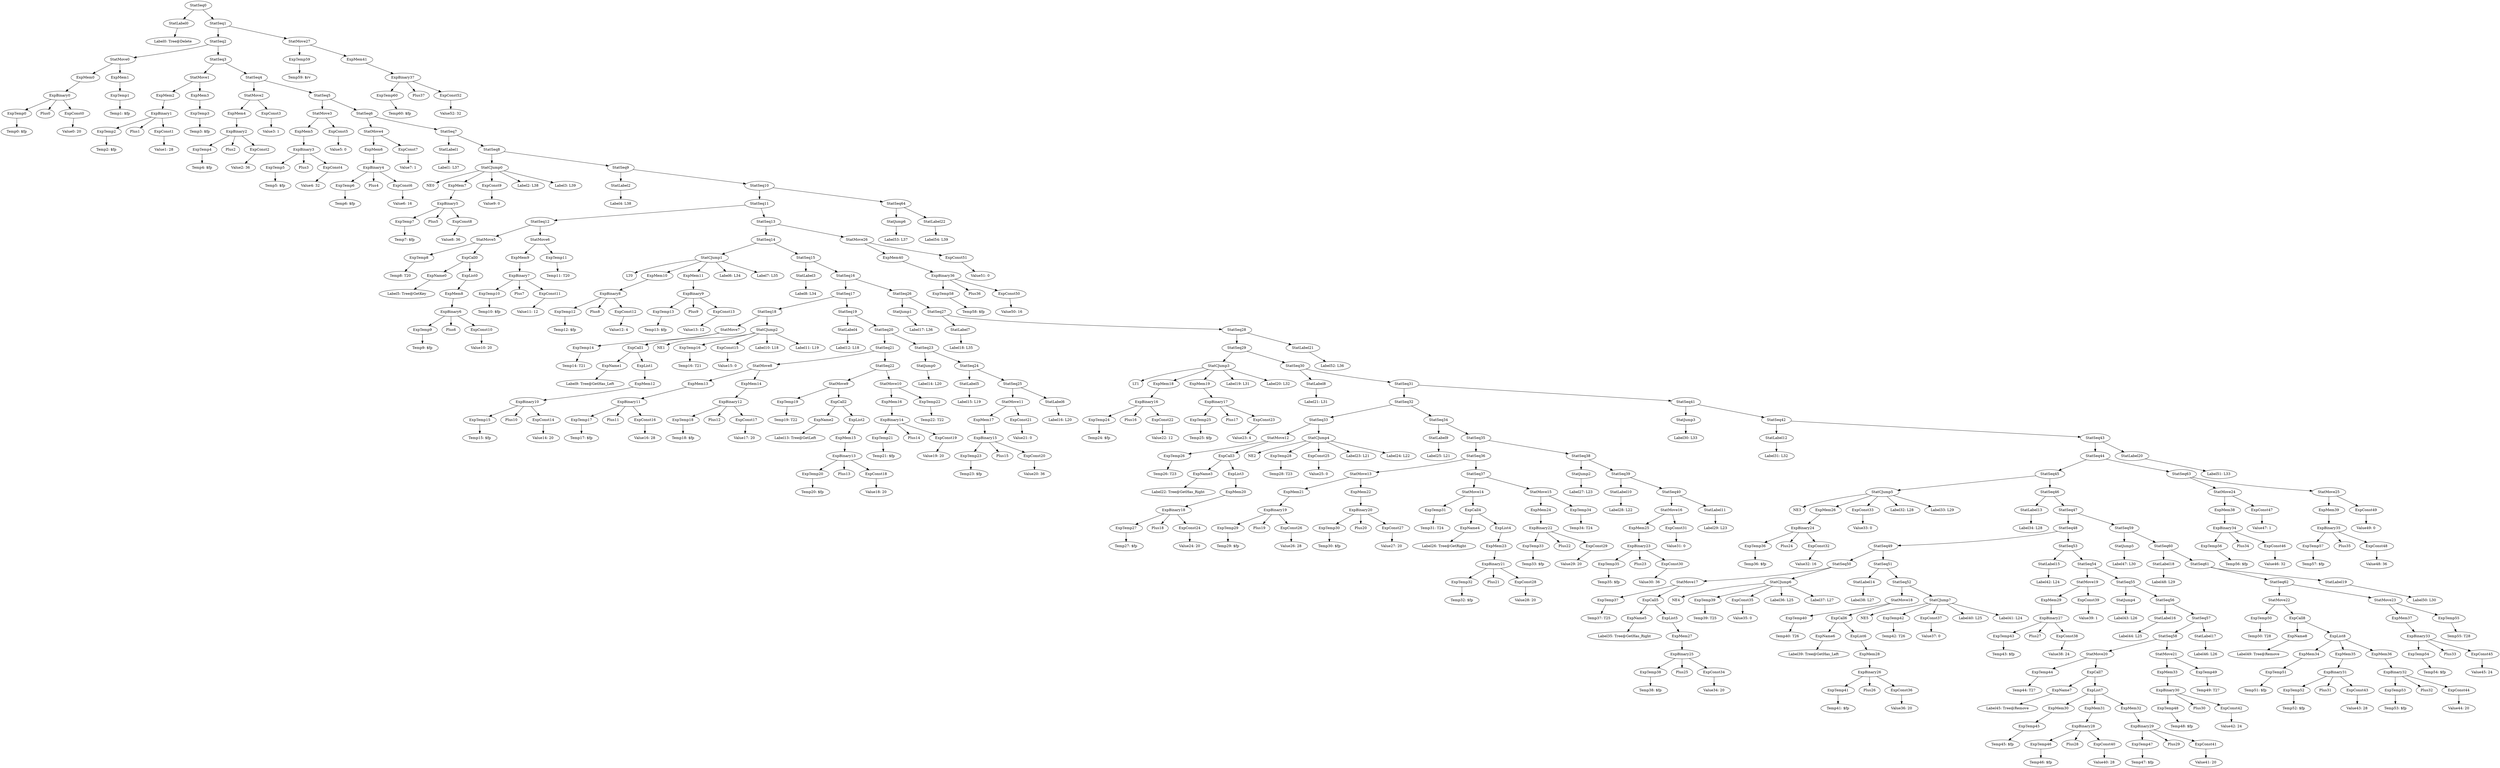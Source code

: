 digraph {
	ordering = out;
	ExpConst52 -> "Value52: 32";
	ExpBinary37 -> ExpTemp60;
	ExpBinary37 -> Plus37;
	ExpBinary37 -> ExpConst52;
	ExpTemp59 -> "Temp59: $rv";
	ExpMem40 -> ExpBinary36;
	ExpConst50 -> "Value50: 16";
	ExpBinary36 -> ExpTemp58;
	ExpBinary36 -> Plus36;
	ExpBinary36 -> ExpConst50;
	StatSeq13 -> StatSeq14;
	StatSeq13 -> StatMove26;
	StatLabel21 -> "Label52: L36";
	StatSeq28 -> StatSeq29;
	StatSeq28 -> StatLabel21;
	StatSeq43 -> StatSeq44;
	StatSeq43 -> StatLabel20;
	StatMove25 -> ExpMem39;
	StatMove25 -> ExpConst49;
	ExpMem39 -> ExpBinary35;
	ExpConst48 -> "Value48: 36";
	ExpBinary35 -> ExpTemp57;
	ExpBinary35 -> Plus35;
	ExpBinary35 -> ExpConst48;
	ExpConst47 -> "Value47: 1";
	StatMove24 -> ExpMem38;
	StatMove24 -> ExpConst47;
	ExpMem38 -> ExpBinary34;
	ExpBinary34 -> ExpTemp56;
	ExpBinary34 -> Plus34;
	ExpBinary34 -> ExpConst46;
	ExpTemp56 -> "Temp56: $fp";
	StatLabel19 -> "Label50: L30";
	ExpMem37 -> ExpBinary33;
	ExpTemp54 -> "Temp54: $fp";
	StatSeq62 -> StatMove22;
	StatSeq62 -> StatMove23;
	ExpMem36 -> ExpBinary32;
	ExpConst44 -> "Value44: 20";
	ExpMem35 -> ExpBinary31;
	ExpConst43 -> "Value43: 28";
	ExpTemp52 -> "Temp52: $fp";
	ExpList8 -> ExpMem34;
	ExpList8 -> ExpMem35;
	ExpList8 -> ExpMem36;
	ExpMem34 -> ExpTemp51;
	ExpCall8 -> ExpName8;
	ExpCall8 -> ExpList8;
	StatMove22 -> ExpTemp50;
	StatMove22 -> ExpCall8;
	ExpTemp50 -> "Temp50: T28";
	StatSeq60 -> StatLabel18;
	StatSeq60 -> StatSeq61;
	StatSeq59 -> StatJump5;
	StatSeq59 -> StatSeq60;
	StatSeq47 -> StatSeq48;
	StatSeq47 -> StatSeq59;
	StatSeq57 -> StatSeq58;
	StatSeq57 -> StatLabel17;
	ExpMem33 -> ExpBinary30;
	ExpBinary30 -> ExpTemp48;
	ExpBinary30 -> Plus30;
	ExpBinary30 -> ExpConst42;
	ExpTemp48 -> "Temp48: $fp";
	StatSeq58 -> StatMove20;
	StatSeq58 -> StatMove21;
	ExpTemp60 -> "Temp60: $fp";
	ExpMem32 -> ExpBinary29;
	ExpMem31 -> ExpBinary28;
	ExpConst40 -> "Value40: 28";
	ExpBinary28 -> ExpTemp46;
	ExpBinary28 -> Plus28;
	ExpBinary28 -> ExpConst40;
	ExpList7 -> ExpMem30;
	ExpList7 -> ExpMem31;
	ExpList7 -> ExpMem32;
	ExpMem30 -> ExpTemp45;
	ExpCall7 -> ExpName7;
	ExpCall7 -> ExpList7;
	ExpName7 -> "Label45: Tree@Remove";
	StatMove20 -> ExpTemp44;
	StatMove20 -> ExpCall7;
	StatSeq56 -> StatLabel16;
	StatSeq56 -> StatSeq57;
	ExpConst39 -> "Value39: 1";
	ExpMem29 -> ExpBinary27;
	ExpConst38 -> "Value38: 24";
	ExpTemp43 -> "Temp43: $fp";
	StatSeq53 -> StatLabel15;
	StatSeq53 -> StatSeq54;
	ExpTemp45 -> "Temp45: $fp";
	StatLabel15 -> "Label42: L24";
	ExpConst46 -> "Value46: 32";
	StatSeq48 -> StatSeq49;
	StatSeq48 -> StatSeq53;
	ExpConst37 -> "Value37: 0";
	ExpTemp42 -> "Temp42: T26";
	ExpBinary26 -> ExpTemp41;
	ExpBinary26 -> Plus26;
	ExpBinary26 -> ExpConst36;
	ExpTemp41 -> "Temp41: $fp";
	ExpCall6 -> ExpName6;
	ExpCall6 -> ExpList6;
	StatSeq63 -> StatMove24;
	StatSeq63 -> StatMove25;
	StatMove18 -> ExpTemp40;
	StatMove18 -> ExpCall6;
	StatSeq51 -> StatLabel14;
	StatSeq51 -> StatSeq52;
	StatSeq10 -> StatSeq11;
	StatSeq10 -> StatSeq64;
	StatLabel14 -> "Label38: L27";
	StatSeq49 -> StatSeq50;
	StatSeq49 -> StatSeq51;
	ExpConst35 -> "Value35: 0";
	ExpTemp39 -> "Temp39: T25";
	StatCJump6 -> NE4;
	StatCJump6 -> ExpTemp39;
	StatCJump6 -> ExpConst35;
	StatCJump6 -> "Label36: L25";
	StatCJump6 -> "Label37: L27";
	StatSeq50 -> StatMove17;
	StatSeq50 -> StatCJump6;
	StatMove21 -> ExpMem33;
	StatMove21 -> ExpTemp49;
	ExpMem27 -> ExpBinary25;
	ExpBinary31 -> ExpTemp52;
	ExpBinary31 -> Plus31;
	ExpBinary31 -> ExpConst43;
	ExpName6 -> "Label39: Tree@GetHas_Left";
	ExpTemp38 -> "Temp38: $fp";
	ExpCall5 -> ExpName5;
	ExpCall5 -> ExpList5;
	StatSeq61 -> StatSeq62;
	StatSeq61 -> StatLabel19;
	ExpBinary33 -> ExpTemp54;
	ExpBinary33 -> Plus33;
	ExpBinary33 -> ExpConst45;
	ExpName5 -> "Label35: Tree@GetHas_Right";
	ExpConst42 -> "Value42: 24";
	StatMove17 -> ExpTemp37;
	StatMove17 -> ExpCall5;
	ExpTemp37 -> "Temp37: T25";
	StatSeq45 -> StatCJump5;
	StatSeq45 -> StatSeq46;
	StatLabel16 -> "Label44: L25";
	ExpMem26 -> ExpBinary24;
	ExpConst32 -> "Value32: 16";
	StatJump3 -> "Label30: L33";
	StatLabel11 -> "Label29: L23";
	StatSeq40 -> StatMove16;
	StatSeq40 -> StatLabel11;
	ExpConst31 -> "Value31: 0";
	ExpMem25 -> ExpBinary23;
	ExpConst30 -> "Value30: 36";
	StatMove16 -> ExpMem25;
	StatMove16 -> ExpConst31;
	ExpBinary23 -> ExpTemp35;
	ExpBinary23 -> Plus23;
	ExpBinary23 -> ExpConst30;
	StatMove23 -> ExpMem37;
	StatMove23 -> ExpTemp55;
	ExpTemp35 -> "Temp35: $fp";
	ExpTemp23 -> "Temp23: $fp";
	ExpMem12 -> ExpBinary10;
	ExpBinary10 -> ExpTemp15;
	ExpBinary10 -> Plus10;
	ExpBinary10 -> ExpConst14;
	ExpConst19 -> "Value19: 20";
	StatMove12 -> ExpTemp26;
	StatMove12 -> ExpCall3;
	ExpConst51 -> "Value51: 0";
	ExpTemp15 -> "Temp15: $fp";
	ExpName1 -> "Label9: Tree@GetHas_Left";
	ExpMem24 -> ExpBinary22;
	ExpTemp44 -> "Temp44: T27";
	StatMove11 -> ExpMem17;
	StatMove11 -> ExpConst21;
	ExpTemp13 -> "Temp13: $fp";
	StatJump4 -> "Label43: L26";
	ExpMem10 -> ExpBinary8;
	ExpTemp10 -> "Temp10: $fp";
	ExpConst34 -> "Value34: 20";
	StatCJump1 -> LT0;
	StatCJump1 -> ExpMem10;
	StatCJump1 -> ExpMem11;
	StatCJump1 -> "Label6: L34";
	StatCJump1 -> "Label7: L35";
	ExpCall3 -> ExpName3;
	ExpCall3 -> ExpList3;
	ExpConst25 -> "Value25: 0";
	ExpTemp47 -> "Temp47: $fp";
	ExpConst11 -> "Value11: 12";
	ExpTemp32 -> "Temp32: $fp";
	ExpTemp16 -> "Temp16: T21";
	StatCJump2 -> NE1;
	StatCJump2 -> ExpTemp16;
	StatCJump2 -> ExpConst15;
	StatCJump2 -> "Label10: L18";
	StatCJump2 -> "Label11: L19";
	ExpBinary6 -> ExpTemp9;
	ExpBinary6 -> Plus6;
	ExpBinary6 -> ExpConst10;
	ExpBinary24 -> ExpTemp36;
	ExpBinary24 -> Plus24;
	ExpBinary24 -> ExpConst32;
	ExpBinary9 -> ExpTemp13;
	ExpBinary9 -> Plus9;
	ExpBinary9 -> ExpConst13;
	ExpCall4 -> ExpName4;
	ExpCall4 -> ExpList4;
	ExpName0 -> "Label5: Tree@GetKey";
	StatJump5 -> "Label47: L30";
	StatLabel17 -> "Label46: L26";
	ExpConst8 -> "Value8: 36";
	ExpTemp20 -> "Temp20: $fp";
	ExpConst12 -> "Value12: 4";
	ExpTemp8 -> "Temp8: T20";
	ExpMem15 -> ExpBinary13;
	StatLabel18 -> "Label48: L29";
	ExpCall0 -> ExpName0;
	ExpCall0 -> ExpList0;
	StatSeq9 -> StatLabel2;
	StatSeq9 -> StatSeq10;
	StatLabel2 -> "Label4: L38";
	StatJump6 -> "Label53: L37";
	StatMove5 -> ExpTemp8;
	StatMove5 -> ExpCall0;
	ExpConst14 -> "Value14: 20";
	ExpConst9 -> "Value9: 0";
	ExpBinary11 -> ExpTemp17;
	ExpBinary11 -> Plus11;
	ExpBinary11 -> ExpConst16;
	StatLabel12 -> "Label31: L32";
	ExpBinary0 -> ExpTemp0;
	ExpBinary0 -> Plus0;
	ExpBinary0 -> ExpConst0;
	StatSeq12 -> StatMove5;
	StatSeq12 -> StatMove6;
	ExpTemp4 -> "Temp4: $fp";
	StatLabel5 -> "Label15: L19";
	ExpBinary27 -> ExpTemp43;
	ExpBinary27 -> Plus27;
	ExpBinary27 -> ExpConst38;
	StatMove1 -> ExpMem2;
	StatMove1 -> ExpMem3;
	StatLabel4 -> "Label12: L18";
	StatSeq23 -> StatJump0;
	StatSeq23 -> StatSeq24;
	StatSeq17 -> StatSeq18;
	StatSeq17 -> StatSeq19;
	ExpTemp53 -> "Temp53: $fp";
	ExpTemp19 -> "Temp19: T22";
	StatSeq1 -> StatSeq2;
	StatSeq1 -> StatMove27;
	StatSeq30 -> StatLabel8;
	StatSeq30 -> StatSeq31;
	ExpConst36 -> "Value36: 20";
	StatSeq5 -> StatMove3;
	StatSeq5 -> StatSeq6;
	StatCJump0 -> NE0;
	StatCJump0 -> ExpMem7;
	StatCJump0 -> ExpConst9;
	StatCJump0 -> "Label2: L38";
	StatCJump0 -> "Label3: L39";
	ExpConst41 -> "Value41: 20";
	ExpConst1 -> "Value1: 28";
	ExpTemp2 -> "Temp2: $fp";
	ExpBinary14 -> ExpTemp21;
	ExpBinary14 -> Plus14;
	ExpBinary14 -> ExpConst19;
	StatMove0 -> ExpMem0;
	StatMove0 -> ExpMem1;
	ExpTemp12 -> "Temp12: $fp";
	ExpTemp14 -> "Temp14: T21";
	StatLabel6 -> "Label16: L20";
	ExpBinary22 -> ExpTemp33;
	ExpBinary22 -> Plus22;
	ExpBinary22 -> ExpConst29;
	ExpTemp33 -> "Temp33: $fp";
	StatJump1 -> "Label17: L36";
	StatLabel1 -> "Label1: L37";
	StatMove7 -> ExpTemp14;
	StatMove7 -> ExpCall1;
	ExpTemp7 -> "Temp7: $fp";
	StatMove19 -> ExpMem29;
	StatMove19 -> ExpConst39;
	ExpTemp0 -> "Temp0: $fp";
	StatSeq54 -> StatMove19;
	StatSeq54 -> StatSeq55;
	ExpConst15 -> "Value15: 0";
	StatSeq33 -> StatMove12;
	StatSeq33 -> StatCJump4;
	StatSeq15 -> StatLabel3;
	StatSeq15 -> StatSeq16;
	StatSeq3 -> StatMove1;
	StatSeq3 -> StatSeq4;
	ExpTemp46 -> "Temp46: $fp";
	ExpConst13 -> "Value13: 12";
	ExpMem7 -> ExpBinary5;
	ExpConst45 -> "Value45: 24";
	ExpTemp40 -> "Temp40: T26";
	ExpBinary3 -> ExpTemp5;
	ExpBinary3 -> Plus3;
	ExpBinary3 -> ExpConst4;
	StatSeq41 -> StatJump3;
	StatSeq41 -> StatSeq42;
	StatSeq18 -> StatMove7;
	StatSeq18 -> StatCJump2;
	StatLabel3 -> "Label8: L34";
	StatMove15 -> ExpMem24;
	StatMove15 -> ExpTemp34;
	StatSeq8 -> StatCJump0;
	StatSeq8 -> StatSeq9;
	ExpMem8 -> ExpBinary6;
	StatSeq6 -> StatMove4;
	StatSeq6 -> StatSeq7;
	ExpTemp11 -> "Temp11: T20";
	StatSeq0 -> StatLabel0;
	StatSeq0 -> StatSeq1;
	ExpConst23 -> "Value23: 4";
	ExpMem21 -> ExpBinary19;
	ExpTemp1 -> "Temp1: $fp";
	ExpList1 -> ExpMem12;
	ExpBinary4 -> ExpTemp6;
	ExpBinary4 -> Plus4;
	ExpBinary4 -> ExpConst6;
	ExpTemp57 -> "Temp57: $fp";
	StatSeq55 -> StatJump4;
	StatSeq55 -> StatSeq56;
	ExpTemp5 -> "Temp5: $fp";
	ExpBinary17 -> ExpTemp25;
	ExpBinary17 -> Plus17;
	ExpBinary17 -> ExpConst23;
	ExpMem16 -> ExpBinary14;
	ExpBinary2 -> ExpTemp4;
	ExpBinary2 -> Plus2;
	ExpBinary2 -> ExpConst2;
	StatSeq7 -> StatLabel1;
	StatSeq7 -> StatSeq8;
	StatSeq16 -> StatSeq17;
	StatSeq16 -> StatSeq26;
	ExpConst27 -> "Value27: 20";
	StatSeq52 -> StatMove18;
	StatSeq52 -> StatCJump7;
	ExpMem3 -> ExpTemp3;
	ExpBinary1 -> ExpTemp2;
	ExpBinary1 -> Plus1;
	ExpBinary1 -> ExpConst1;
	ExpConst10 -> "Value10: 20";
	ExpTemp36 -> "Temp36: $fp";
	StatSeq4 -> StatMove2;
	StatSeq4 -> StatSeq5;
	ExpMem0 -> ExpBinary0;
	StatLabel13 -> "Label34: L28";
	StatSeq2 -> StatMove0;
	StatSeq2 -> StatSeq3;
	ExpTemp58 -> "Temp58: $fp";
	ExpMem1 -> ExpTemp1;
	ExpMem9 -> ExpBinary7;
	ExpConst6 -> "Value6: 16";
	ExpName8 -> "Label49: Tree@Remove";
	ExpMem28 -> ExpBinary26;
	StatMove2 -> ExpMem4;
	StatMove2 -> ExpConst3;
	ExpBinary13 -> ExpTemp20;
	ExpBinary13 -> Plus13;
	ExpBinary13 -> ExpConst18;
	ExpTemp17 -> "Temp17: $fp";
	ExpConst3 -> "Value3: 1";
	StatLabel0 -> "Label0: Tree@Delete";
	ExpConst24 -> "Value24: 20";
	ExpBinary8 -> ExpTemp12;
	ExpBinary8 -> Plus8;
	ExpBinary8 -> ExpConst12;
	ExpConst5 -> "Value5: 0";
	StatSeq26 -> StatJump1;
	StatSeq26 -> StatSeq27;
	StatLabel20 -> "Label51: L33";
	StatCJump5 -> NE3;
	StatCJump5 -> ExpMem26;
	StatCJump5 -> ExpConst33;
	StatCJump5 -> "Label32: L28";
	StatCJump5 -> "Label33: L29";
	ExpCall1 -> ExpName1;
	ExpCall1 -> ExpList1;
	ExpMem19 -> ExpBinary17;
	ExpConst0 -> "Value0: 20";
	StatSeq42 -> StatLabel12;
	StatSeq42 -> StatSeq43;
	ExpMem2 -> ExpBinary1;
	StatSeq11 -> StatSeq12;
	StatSeq11 -> StatSeq13;
	ExpBinary7 -> ExpTemp10;
	ExpBinary7 -> Plus7;
	ExpBinary7 -> ExpConst11;
	ExpBinary5 -> ExpTemp7;
	ExpBinary5 -> Plus5;
	ExpBinary5 -> ExpConst8;
	ExpConst4 -> "Value4: 32";
	ExpMem6 -> ExpBinary4;
	ExpConst16 -> "Value16: 28";
	StatSeq14 -> StatCJump1;
	StatSeq14 -> StatSeq15;
	StatCJump4 -> NE2;
	StatCJump4 -> ExpTemp28;
	StatCJump4 -> ExpConst25;
	StatCJump4 -> "Label23: L21";
	StatCJump4 -> "Label24: L22";
	ExpMem13 -> ExpBinary11;
	StatMove6 -> ExpMem9;
	StatMove6 -> ExpTemp11;
	ExpBinary12 -> ExpTemp18;
	ExpBinary12 -> Plus12;
	ExpBinary12 -> ExpConst17;
	ExpConst26 -> "Value26: 28";
	ExpConst18 -> "Value18: 20";
	ExpConst17 -> "Value17: 20";
	ExpBinary32 -> ExpTemp53;
	ExpBinary32 -> Plus32;
	ExpBinary32 -> ExpConst44;
	StatSeq31 -> StatSeq32;
	StatSeq31 -> StatSeq41;
	ExpMem14 -> ExpBinary12;
	StatSeq21 -> StatMove8;
	StatSeq21 -> StatSeq22;
	StatMove4 -> ExpMem6;
	StatMove4 -> ExpConst7;
	StatMove9 -> ExpTemp19;
	StatMove9 -> ExpCall2;
	ExpName2 -> "Label13: Tree@GetLeft";
	ExpConst2 -> "Value2: 36";
	ExpCall2 -> ExpName2;
	ExpCall2 -> ExpList2;
	StatSeq20 -> StatSeq21;
	StatSeq20 -> StatSeq23;
	ExpBinary15 -> ExpTemp23;
	ExpBinary15 -> Plus15;
	ExpBinary15 -> ExpConst20;
	ExpList2 -> ExpMem15;
	StatMove27 -> ExpTemp59;
	StatMove27 -> ExpMem41;
	ExpTemp22 -> "Temp22: T22";
	StatSeq64 -> StatJump6;
	StatSeq64 -> StatLabel22;
	StatSeq19 -> StatLabel4;
	StatSeq19 -> StatSeq20;
	StatSeq22 -> StatMove9;
	StatSeq22 -> StatMove10;
	ExpConst7 -> "Value7: 1";
	ExpTemp21 -> "Temp21: $fp";
	ExpMem4 -> ExpBinary2;
	StatMove10 -> ExpMem16;
	StatMove10 -> ExpTemp22;
	StatSeq39 -> StatLabel10;
	StatSeq39 -> StatSeq40;
	StatJump0 -> "Label14: L20";
	StatSeq46 -> StatLabel13;
	StatSeq46 -> StatSeq47;
	StatSeq24 -> StatLabel5;
	StatSeq24 -> StatSeq25;
	ExpMem17 -> ExpBinary15;
	ExpTemp49 -> "Temp49: T27";
	ExpConst33 -> "Value33: 0";
	ExpConst21 -> "Value21: 0";
	StatMove3 -> ExpMem5;
	StatMove3 -> ExpConst5;
	StatSeq25 -> StatMove11;
	StatSeq25 -> StatLabel6;
	ExpTemp9 -> "Temp9: $fp";
	StatSeq27 -> StatLabel7;
	StatSeq27 -> StatSeq28;
	ExpList5 -> ExpMem27;
	ExpTemp31 -> "Temp31: T24";
	ExpTemp24 -> "Temp24: $fp";
	ExpConst29 -> "Value29: 20";
	ExpBinary16 -> ExpTemp24;
	ExpBinary16 -> Plus16;
	ExpBinary16 -> ExpConst22;
	ExpTemp18 -> "Temp18: $fp";
	ExpConst28 -> "Value28: 20";
	ExpList0 -> ExpMem8;
	ExpConst22 -> "Value22: 12";
	StatSeq34 -> StatLabel9;
	StatSeq34 -> StatSeq35;
	ExpMem18 -> ExpBinary16;
	ExpTemp25 -> "Temp25: $fp";
	ExpConst20 -> "Value20: 36";
	StatSeq29 -> StatCJump3;
	StatSeq29 -> StatSeq30;
	ExpTemp26 -> "Temp26: T23";
	ExpList6 -> ExpMem28;
	ExpName3 -> "Label22: Tree@GetHas_Right";
	ExpConst49 -> "Value49: 0";
	ExpTemp27 -> "Temp27: $fp";
	ExpList4 -> ExpMem23;
	StatSeq37 -> StatMove14;
	StatSeq37 -> StatMove15;
	ExpTemp3 -> "Temp3: $fp";
	ExpTemp6 -> "Temp6: $fp";
	StatLabel8 -> "Label21: L31";
	ExpBinary18 -> ExpTemp27;
	ExpBinary18 -> Plus18;
	ExpBinary18 -> ExpConst24;
	StatMove26 -> ExpMem40;
	StatMove26 -> ExpConst51;
	ExpMem11 -> ExpBinary9;
	StatSeq36 -> StatMove13;
	StatSeq36 -> StatSeq37;
	ExpMem20 -> ExpBinary18;
	ExpList3 -> ExpMem20;
	ExpTemp28 -> "Temp28: T23";
	StatMove8 -> ExpMem13;
	StatMove8 -> ExpMem14;
	StatSeq32 -> StatSeq33;
	StatSeq32 -> StatSeq34;
	ExpBinary20 -> ExpTemp30;
	ExpBinary20 -> Plus20;
	ExpBinary20 -> ExpConst27;
	ExpBinary29 -> ExpTemp47;
	ExpBinary29 -> Plus29;
	ExpBinary29 -> ExpConst41;
	StatLabel9 -> "Label25: L21";
	ExpTemp29 -> "Temp29: $fp";
	StatLabel22 -> "Label54: L39";
	ExpBinary19 -> ExpTemp29;
	ExpBinary19 -> Plus19;
	ExpBinary19 -> ExpConst26;
	StatMove13 -> ExpMem21;
	StatMove13 -> ExpMem22;
	ExpTemp30 -> "Temp30: $fp";
	StatSeq44 -> StatSeq45;
	StatSeq44 -> StatSeq63;
	ExpMem5 -> ExpBinary3;
	ExpMem22 -> ExpBinary20;
	StatMove14 -> ExpTemp31;
	StatMove14 -> ExpCall4;
	StatSeq35 -> StatSeq36;
	StatSeq35 -> StatSeq38;
	ExpName4 -> "Label26: Tree@GetRight";
	ExpTemp55 -> "Temp55: T28";
	StatCJump3 -> LT1;
	StatCJump3 -> ExpMem18;
	StatCJump3 -> ExpMem19;
	StatCJump3 -> "Label19: L31";
	StatCJump3 -> "Label20: L32";
	ExpBinary21 -> ExpTemp32;
	ExpBinary21 -> Plus21;
	ExpBinary21 -> ExpConst28;
	ExpBinary25 -> ExpTemp38;
	ExpBinary25 -> Plus25;
	ExpBinary25 -> ExpConst34;
	ExpMem23 -> ExpBinary21;
	StatLabel7 -> "Label18: L35";
	ExpTemp34 -> "Temp34: T24";
	ExpMem41 -> ExpBinary37;
	ExpTemp51 -> "Temp51: $fp";
	StatCJump7 -> NE5;
	StatCJump7 -> ExpTemp42;
	StatCJump7 -> ExpConst37;
	StatCJump7 -> "Label40: L25";
	StatCJump7 -> "Label41: L24";
	StatJump2 -> "Label27: L23";
	StatLabel10 -> "Label28: L22";
	StatSeq38 -> StatJump2;
	StatSeq38 -> StatSeq39;
}

